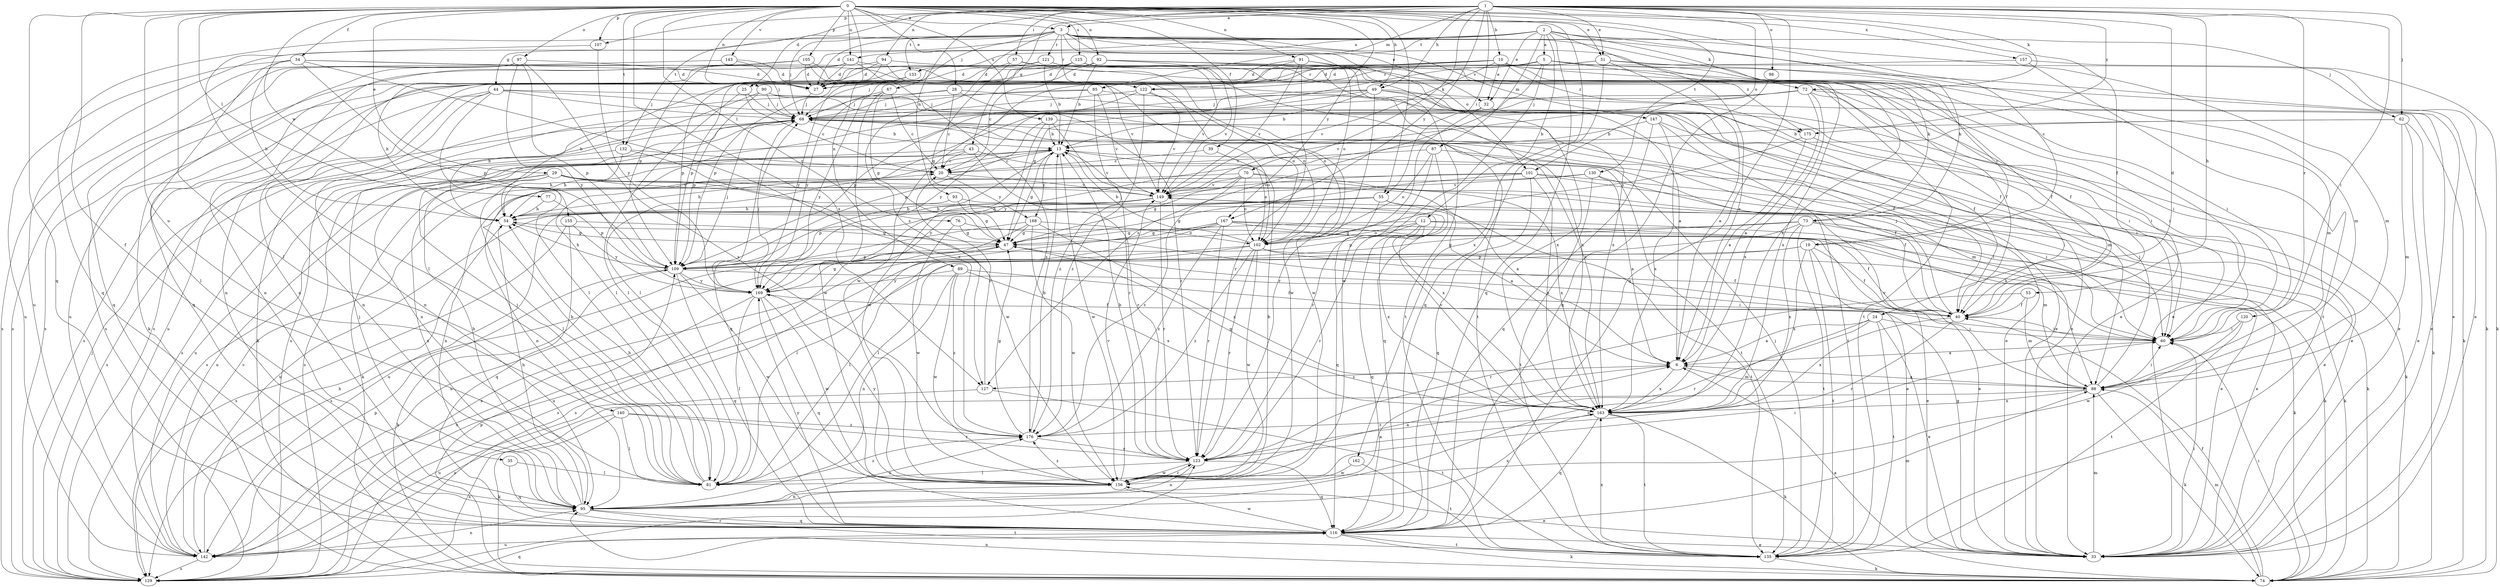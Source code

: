 strict digraph  {
0;
1;
2;
3;
5;
6;
10;
12;
13;
19;
20;
24;
25;
27;
28;
29;
31;
32;
33;
34;
35;
39;
40;
43;
44;
47;
49;
53;
54;
55;
57;
60;
62;
67;
68;
70;
72;
73;
74;
76;
77;
81;
85;
87;
88;
89;
90;
91;
92;
93;
94;
95;
97;
98;
101;
102;
105;
107;
109;
116;
120;
121;
122;
123;
125;
127;
129;
130;
132;
133;
135;
139;
140;
141;
142;
143;
147;
149;
155;
156;
157;
162;
163;
167;
168;
169;
175;
176;
0 -> 3  [label=a];
0 -> 19  [label=c];
0 -> 28  [label=e];
0 -> 29  [label=e];
0 -> 31  [label=e];
0 -> 34  [label=f];
0 -> 35  [label=f];
0 -> 39  [label=f];
0 -> 40  [label=f];
0 -> 49  [label=h];
0 -> 55  [label=i];
0 -> 76  [label=l];
0 -> 77  [label=l];
0 -> 81  [label=l];
0 -> 89  [label=n];
0 -> 90  [label=n];
0 -> 91  [label=n];
0 -> 92  [label=n];
0 -> 97  [label=o];
0 -> 105  [label=p];
0 -> 107  [label=p];
0 -> 116  [label=q];
0 -> 125  [label=s];
0 -> 127  [label=s];
0 -> 130  [label=t];
0 -> 132  [label=t];
0 -> 139  [label=u];
0 -> 140  [label=u];
0 -> 141  [label=u];
0 -> 143  [label=v];
0 -> 155  [label=w];
0 -> 157  [label=x];
0 -> 162  [label=x];
0 -> 167  [label=y];
1 -> 3  [label=a];
1 -> 10  [label=b];
1 -> 24  [label=d];
1 -> 25  [label=d];
1 -> 31  [label=e];
1 -> 43  [label=g];
1 -> 49  [label=h];
1 -> 53  [label=h];
1 -> 55  [label=i];
1 -> 57  [label=i];
1 -> 60  [label=i];
1 -> 62  [label=j];
1 -> 70  [label=k];
1 -> 72  [label=k];
1 -> 85  [label=m];
1 -> 93  [label=n];
1 -> 94  [label=n];
1 -> 98  [label=o];
1 -> 101  [label=o];
1 -> 107  [label=p];
1 -> 116  [label=q];
1 -> 120  [label=r];
1 -> 132  [label=t];
1 -> 167  [label=y];
1 -> 175  [label=z];
2 -> 5  [label=a];
2 -> 6  [label=a];
2 -> 12  [label=b];
2 -> 32  [label=e];
2 -> 72  [label=k];
2 -> 73  [label=k];
2 -> 87  [label=m];
2 -> 88  [label=m];
2 -> 109  [label=p];
2 -> 116  [label=q];
2 -> 133  [label=t];
2 -> 141  [label=u];
2 -> 142  [label=u];
3 -> 27  [label=d];
3 -> 32  [label=e];
3 -> 44  [label=g];
3 -> 62  [label=j];
3 -> 67  [label=j];
3 -> 68  [label=j];
3 -> 73  [label=k];
3 -> 88  [label=m];
3 -> 101  [label=o];
3 -> 102  [label=o];
3 -> 116  [label=q];
3 -> 121  [label=r];
3 -> 122  [label=r];
3 -> 127  [label=s];
3 -> 133  [label=t];
3 -> 147  [label=v];
3 -> 163  [label=x];
5 -> 19  [label=c];
5 -> 47  [label=g];
5 -> 74  [label=k];
5 -> 122  [label=r];
5 -> 127  [label=s];
5 -> 156  [label=w];
5 -> 175  [label=z];
6 -> 88  [label=m];
6 -> 127  [label=s];
6 -> 163  [label=x];
10 -> 32  [label=e];
10 -> 33  [label=e];
10 -> 40  [label=f];
10 -> 109  [label=p];
10 -> 122  [label=r];
10 -> 142  [label=u];
10 -> 149  [label=v];
10 -> 163  [label=x];
10 -> 175  [label=z];
12 -> 33  [label=e];
12 -> 47  [label=g];
12 -> 88  [label=m];
12 -> 102  [label=o];
12 -> 109  [label=p];
12 -> 116  [label=q];
12 -> 123  [label=r];
12 -> 163  [label=x];
13 -> 20  [label=c];
13 -> 47  [label=g];
13 -> 129  [label=s];
13 -> 135  [label=t];
13 -> 142  [label=u];
13 -> 149  [label=v];
13 -> 156  [label=w];
13 -> 168  [label=y];
19 -> 33  [label=e];
19 -> 40  [label=f];
19 -> 109  [label=p];
19 -> 135  [label=t];
19 -> 142  [label=u];
19 -> 163  [label=x];
20 -> 149  [label=v];
20 -> 168  [label=y];
24 -> 6  [label=a];
24 -> 33  [label=e];
24 -> 60  [label=i];
24 -> 95  [label=n];
24 -> 123  [label=r];
24 -> 135  [label=t];
25 -> 20  [label=c];
25 -> 68  [label=j];
25 -> 81  [label=l];
27 -> 68  [label=j];
28 -> 20  [label=c];
28 -> 33  [label=e];
28 -> 68  [label=j];
28 -> 74  [label=k];
28 -> 88  [label=m];
29 -> 6  [label=a];
29 -> 40  [label=f];
29 -> 74  [label=k];
29 -> 81  [label=l];
29 -> 95  [label=n];
29 -> 142  [label=u];
29 -> 149  [label=v];
29 -> 163  [label=x];
31 -> 6  [label=a];
31 -> 27  [label=d];
31 -> 33  [label=e];
31 -> 54  [label=h];
31 -> 88  [label=m];
31 -> 116  [label=q];
31 -> 129  [label=s];
32 -> 33  [label=e];
32 -> 81  [label=l];
32 -> 123  [label=r];
33 -> 47  [label=g];
33 -> 60  [label=i];
33 -> 88  [label=m];
34 -> 27  [label=d];
34 -> 33  [label=e];
34 -> 54  [label=h];
34 -> 81  [label=l];
34 -> 109  [label=p];
34 -> 142  [label=u];
34 -> 176  [label=z];
35 -> 81  [label=l];
35 -> 116  [label=q];
39 -> 20  [label=c];
39 -> 102  [label=o];
40 -> 60  [label=i];
40 -> 68  [label=j];
40 -> 123  [label=r];
40 -> 163  [label=x];
43 -> 20  [label=c];
43 -> 40  [label=f];
43 -> 54  [label=h];
43 -> 123  [label=r];
43 -> 129  [label=s];
44 -> 33  [label=e];
44 -> 68  [label=j];
44 -> 81  [label=l];
44 -> 95  [label=n];
44 -> 123  [label=r];
44 -> 129  [label=s];
44 -> 142  [label=u];
47 -> 109  [label=p];
47 -> 129  [label=s];
49 -> 13  [label=b];
49 -> 40  [label=f];
49 -> 60  [label=i];
49 -> 68  [label=j];
49 -> 74  [label=k];
49 -> 81  [label=l];
49 -> 156  [label=w];
49 -> 169  [label=y];
53 -> 40  [label=f];
53 -> 88  [label=m];
53 -> 123  [label=r];
54 -> 47  [label=g];
55 -> 6  [label=a];
55 -> 47  [label=g];
55 -> 54  [label=h];
55 -> 116  [label=q];
55 -> 135  [label=t];
55 -> 142  [label=u];
57 -> 27  [label=d];
57 -> 40  [label=f];
57 -> 47  [label=g];
57 -> 102  [label=o];
60 -> 6  [label=a];
60 -> 54  [label=h];
62 -> 13  [label=b];
62 -> 33  [label=e];
62 -> 74  [label=k];
62 -> 88  [label=m];
62 -> 169  [label=y];
67 -> 20  [label=c];
67 -> 47  [label=g];
67 -> 68  [label=j];
67 -> 156  [label=w];
67 -> 169  [label=y];
68 -> 13  [label=b];
68 -> 88  [label=m];
68 -> 95  [label=n];
68 -> 102  [label=o];
68 -> 116  [label=q];
68 -> 129  [label=s];
70 -> 47  [label=g];
70 -> 74  [label=k];
70 -> 95  [label=n];
70 -> 102  [label=o];
70 -> 149  [label=v];
70 -> 163  [label=x];
70 -> 176  [label=z];
72 -> 6  [label=a];
72 -> 33  [label=e];
72 -> 60  [label=i];
72 -> 68  [label=j];
72 -> 129  [label=s];
72 -> 149  [label=v];
72 -> 163  [label=x];
73 -> 33  [label=e];
73 -> 47  [label=g];
73 -> 74  [label=k];
73 -> 81  [label=l];
73 -> 109  [label=p];
73 -> 135  [label=t];
73 -> 163  [label=x];
74 -> 6  [label=a];
74 -> 40  [label=f];
74 -> 60  [label=i];
74 -> 88  [label=m];
74 -> 95  [label=n];
74 -> 109  [label=p];
76 -> 33  [label=e];
76 -> 47  [label=g];
76 -> 156  [label=w];
77 -> 54  [label=h];
77 -> 109  [label=p];
81 -> 6  [label=a];
81 -> 13  [label=b];
81 -> 54  [label=h];
81 -> 68  [label=j];
81 -> 176  [label=z];
85 -> 60  [label=i];
85 -> 68  [label=j];
85 -> 95  [label=n];
85 -> 149  [label=v];
85 -> 176  [label=z];
87 -> 20  [label=c];
87 -> 60  [label=i];
87 -> 102  [label=o];
87 -> 116  [label=q];
87 -> 123  [label=r];
88 -> 6  [label=a];
88 -> 60  [label=i];
88 -> 68  [label=j];
88 -> 74  [label=k];
88 -> 142  [label=u];
88 -> 149  [label=v];
88 -> 163  [label=x];
89 -> 40  [label=f];
89 -> 95  [label=n];
89 -> 156  [label=w];
89 -> 163  [label=x];
89 -> 169  [label=y];
89 -> 176  [label=z];
90 -> 40  [label=f];
90 -> 54  [label=h];
90 -> 68  [label=j];
90 -> 109  [label=p];
90 -> 163  [label=x];
91 -> 27  [label=d];
91 -> 123  [label=r];
91 -> 135  [label=t];
91 -> 149  [label=v];
91 -> 156  [label=w];
91 -> 163  [label=x];
92 -> 13  [label=b];
92 -> 27  [label=d];
92 -> 33  [label=e];
92 -> 60  [label=i];
92 -> 95  [label=n];
92 -> 109  [label=p];
92 -> 149  [label=v];
92 -> 163  [label=x];
93 -> 47  [label=g];
93 -> 54  [label=h];
93 -> 74  [label=k];
94 -> 27  [label=d];
94 -> 40  [label=f];
94 -> 102  [label=o];
94 -> 129  [label=s];
94 -> 169  [label=y];
95 -> 6  [label=a];
95 -> 13  [label=b];
95 -> 54  [label=h];
95 -> 68  [label=j];
95 -> 116  [label=q];
95 -> 135  [label=t];
95 -> 163  [label=x];
95 -> 176  [label=z];
97 -> 27  [label=d];
97 -> 109  [label=p];
97 -> 116  [label=q];
97 -> 129  [label=s];
97 -> 169  [label=y];
97 -> 176  [label=z];
98 -> 116  [label=q];
101 -> 33  [label=e];
101 -> 54  [label=h];
101 -> 60  [label=i];
101 -> 116  [label=q];
101 -> 149  [label=v];
101 -> 163  [label=x];
101 -> 169  [label=y];
102 -> 13  [label=b];
102 -> 40  [label=f];
102 -> 74  [label=k];
102 -> 81  [label=l];
102 -> 123  [label=r];
102 -> 129  [label=s];
102 -> 156  [label=w];
102 -> 176  [label=z];
105 -> 27  [label=d];
105 -> 74  [label=k];
105 -> 95  [label=n];
105 -> 102  [label=o];
105 -> 176  [label=z];
107 -> 81  [label=l];
107 -> 169  [label=y];
109 -> 13  [label=b];
109 -> 54  [label=h];
109 -> 60  [label=i];
109 -> 68  [label=j];
109 -> 74  [label=k];
109 -> 116  [label=q];
109 -> 156  [label=w];
109 -> 169  [label=y];
116 -> 33  [label=e];
116 -> 74  [label=k];
116 -> 88  [label=m];
116 -> 135  [label=t];
116 -> 142  [label=u];
116 -> 156  [label=w];
116 -> 169  [label=y];
120 -> 60  [label=i];
120 -> 135  [label=t];
120 -> 156  [label=w];
121 -> 6  [label=a];
121 -> 13  [label=b];
121 -> 27  [label=d];
121 -> 109  [label=p];
121 -> 135  [label=t];
122 -> 68  [label=j];
122 -> 109  [label=p];
122 -> 149  [label=v];
122 -> 156  [label=w];
122 -> 176  [label=z];
123 -> 13  [label=b];
123 -> 81  [label=l];
123 -> 95  [label=n];
123 -> 116  [label=q];
123 -> 156  [label=w];
125 -> 20  [label=c];
125 -> 27  [label=d];
125 -> 40  [label=f];
125 -> 60  [label=i];
125 -> 95  [label=n];
125 -> 129  [label=s];
125 -> 135  [label=t];
125 -> 149  [label=v];
127 -> 20  [label=c];
127 -> 135  [label=t];
127 -> 142  [label=u];
129 -> 68  [label=j];
129 -> 116  [label=q];
129 -> 123  [label=r];
130 -> 6  [label=a];
130 -> 60  [label=i];
130 -> 95  [label=n];
130 -> 135  [label=t];
130 -> 149  [label=v];
132 -> 20  [label=c];
132 -> 54  [label=h];
132 -> 129  [label=s];
132 -> 156  [label=w];
133 -> 68  [label=j];
133 -> 169  [label=y];
135 -> 68  [label=j];
135 -> 74  [label=k];
135 -> 163  [label=x];
139 -> 13  [label=b];
139 -> 33  [label=e];
139 -> 109  [label=p];
139 -> 123  [label=r];
139 -> 156  [label=w];
140 -> 74  [label=k];
140 -> 81  [label=l];
140 -> 123  [label=r];
140 -> 129  [label=s];
140 -> 176  [label=z];
141 -> 27  [label=d];
141 -> 54  [label=h];
141 -> 116  [label=q];
141 -> 149  [label=v];
141 -> 163  [label=x];
142 -> 20  [label=c];
142 -> 54  [label=h];
142 -> 95  [label=n];
142 -> 109  [label=p];
142 -> 129  [label=s];
143 -> 27  [label=d];
143 -> 68  [label=j];
143 -> 129  [label=s];
147 -> 13  [label=b];
147 -> 33  [label=e];
147 -> 116  [label=q];
147 -> 135  [label=t];
147 -> 163  [label=x];
149 -> 54  [label=h];
149 -> 109  [label=p];
149 -> 123  [label=r];
149 -> 142  [label=u];
155 -> 47  [label=g];
155 -> 116  [label=q];
155 -> 129  [label=s];
155 -> 169  [label=y];
156 -> 13  [label=b];
156 -> 33  [label=e];
156 -> 60  [label=i];
156 -> 95  [label=n];
156 -> 123  [label=r];
156 -> 149  [label=v];
156 -> 169  [label=y];
156 -> 176  [label=z];
157 -> 27  [label=d];
157 -> 74  [label=k];
157 -> 135  [label=t];
162 -> 135  [label=t];
162 -> 156  [label=w];
163 -> 47  [label=g];
163 -> 74  [label=k];
163 -> 116  [label=q];
163 -> 135  [label=t];
163 -> 149  [label=v];
163 -> 176  [label=z];
167 -> 33  [label=e];
167 -> 40  [label=f];
167 -> 47  [label=g];
167 -> 74  [label=k];
167 -> 81  [label=l];
167 -> 123  [label=r];
167 -> 129  [label=s];
167 -> 176  [label=z];
168 -> 47  [label=g];
168 -> 102  [label=o];
168 -> 129  [label=s];
168 -> 142  [label=u];
168 -> 156  [label=w];
168 -> 163  [label=x];
169 -> 40  [label=f];
169 -> 47  [label=g];
169 -> 68  [label=j];
169 -> 81  [label=l];
169 -> 116  [label=q];
169 -> 142  [label=u];
169 -> 156  [label=w];
175 -> 6  [label=a];
175 -> 60  [label=i];
175 -> 102  [label=o];
176 -> 13  [label=b];
176 -> 47  [label=g];
176 -> 123  [label=r];
}
